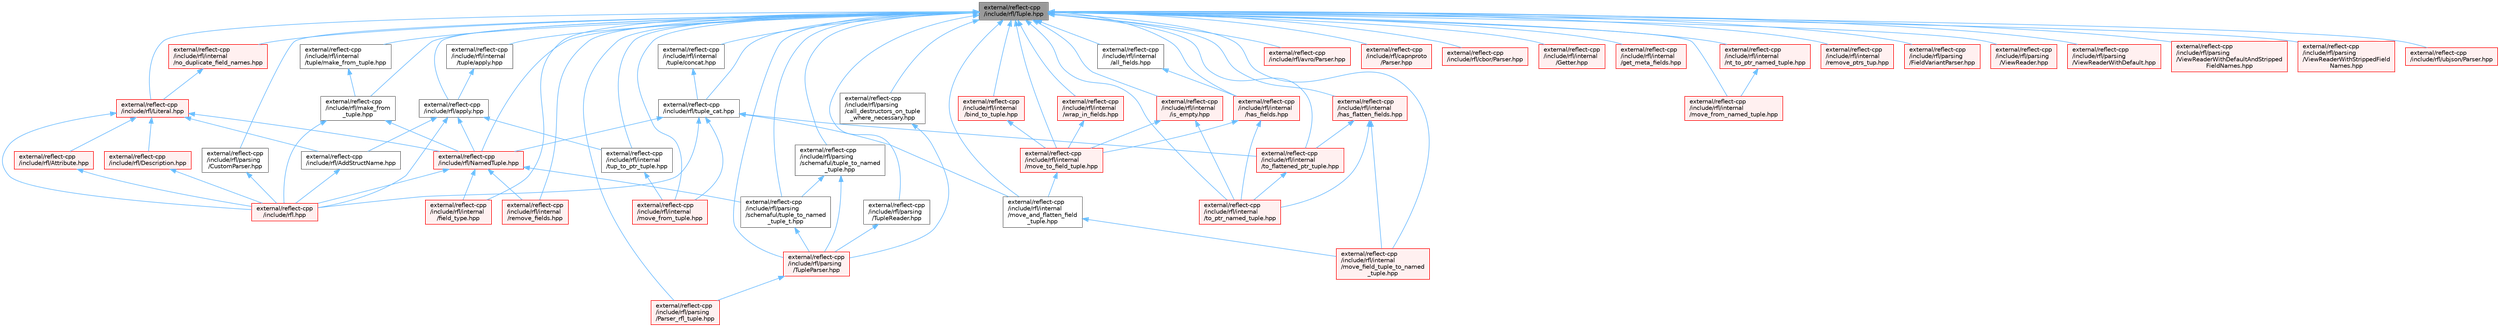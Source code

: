 digraph "external/reflect-cpp/include/rfl/Tuple.hpp"
{
 // LATEX_PDF_SIZE
  bgcolor="transparent";
  edge [fontname=Helvetica,fontsize=10,labelfontname=Helvetica,labelfontsize=10];
  node [fontname=Helvetica,fontsize=10,shape=box,height=0.2,width=0.4];
  Node1 [id="Node000001",label="external/reflect-cpp\l/include/rfl/Tuple.hpp",height=0.2,width=0.4,color="gray40", fillcolor="grey60", style="filled", fontcolor="black",tooltip=" "];
  Node1 -> Node2 [id="edge1_Node000001_Node000002",dir="back",color="steelblue1",style="solid",tooltip=" "];
  Node2 [id="Node000002",label="external/reflect-cpp\l/include/rfl/Literal.hpp",height=0.2,width=0.4,color="red", fillcolor="#FFF0F0", style="filled",URL="$_literal_8hpp.html",tooltip=" "];
  Node2 -> Node3 [id="edge2_Node000002_Node000003",dir="back",color="steelblue1",style="solid",tooltip=" "];
  Node3 [id="Node000003",label="external/reflect-cpp\l/include/rfl.hpp",height=0.2,width=0.4,color="red", fillcolor="#FFF0F0", style="filled",URL="$rfl_8hpp.html",tooltip=" "];
  Node2 -> Node667 [id="edge3_Node000002_Node000667",dir="back",color="steelblue1",style="solid",tooltip=" "];
  Node667 [id="Node000667",label="external/reflect-cpp\l/include/rfl/AddStructName.hpp",height=0.2,width=0.4,color="grey40", fillcolor="white", style="filled",URL="$_add_struct_name_8hpp.html",tooltip=" "];
  Node667 -> Node3 [id="edge4_Node000667_Node000003",dir="back",color="steelblue1",style="solid",tooltip=" "];
  Node2 -> Node668 [id="edge5_Node000002_Node000668",dir="back",color="steelblue1",style="solid",tooltip=" "];
  Node668 [id="Node000668",label="external/reflect-cpp\l/include/rfl/Attribute.hpp",height=0.2,width=0.4,color="red", fillcolor="#FFF0F0", style="filled",URL="$_attribute_8hpp.html",tooltip=" "];
  Node668 -> Node3 [id="edge6_Node000668_Node000003",dir="back",color="steelblue1",style="solid",tooltip=" "];
  Node2 -> Node727 [id="edge7_Node000002_Node000727",dir="back",color="steelblue1",style="solid",tooltip=" "];
  Node727 [id="Node000727",label="external/reflect-cpp\l/include/rfl/Description.hpp",height=0.2,width=0.4,color="red", fillcolor="#FFF0F0", style="filled",URL="$_description_8hpp.html",tooltip=" "];
  Node727 -> Node3 [id="edge8_Node000727_Node000003",dir="back",color="steelblue1",style="solid",tooltip=" "];
  Node2 -> Node731 [id="edge9_Node000002_Node000731",dir="back",color="steelblue1",style="solid",tooltip=" "];
  Node731 [id="Node000731",label="external/reflect-cpp\l/include/rfl/NamedTuple.hpp",height=0.2,width=0.4,color="red", fillcolor="#FFF0F0", style="filled",URL="$_named_tuple_8hpp.html",tooltip=" "];
  Node731 -> Node3 [id="edge10_Node000731_Node000003",dir="back",color="steelblue1",style="solid",tooltip=" "];
  Node731 -> Node736 [id="edge11_Node000731_Node000736",dir="back",color="steelblue1",style="solid",tooltip=" "];
  Node736 [id="Node000736",label="external/reflect-cpp\l/include/rfl/internal\l/field_type.hpp",height=0.2,width=0.4,color="red", fillcolor="#FFF0F0", style="filled",URL="$internal_2field__type_8hpp.html",tooltip=" "];
  Node731 -> Node733 [id="edge12_Node000731_Node000733",dir="back",color="steelblue1",style="solid",tooltip=" "];
  Node733 [id="Node000733",label="external/reflect-cpp\l/include/rfl/internal\l/remove_fields.hpp",height=0.2,width=0.4,color="red", fillcolor="#FFF0F0", style="filled",URL="$internal_2remove__fields_8hpp.html",tooltip=" "];
  Node731 -> Node797 [id="edge13_Node000731_Node000797",dir="back",color="steelblue1",style="solid",tooltip=" "];
  Node797 [id="Node000797",label="external/reflect-cpp\l/include/rfl/parsing\l/schemaful/tuple_to_named\l_tuple_t.hpp",height=0.2,width=0.4,color="grey40", fillcolor="white", style="filled",URL="$tuple__to__named__tuple__t_8hpp.html",tooltip=" "];
  Node797 -> Node794 [id="edge14_Node000797_Node000794",dir="back",color="steelblue1",style="solid",tooltip=" "];
  Node794 [id="Node000794",label="external/reflect-cpp\l/include/rfl/parsing\l/TupleParser.hpp",height=0.2,width=0.4,color="red", fillcolor="#FFF0F0", style="filled",URL="$_tuple_parser_8hpp.html",tooltip=" "];
  Node794 -> Node795 [id="edge15_Node000794_Node000795",dir="back",color="steelblue1",style="solid",tooltip=" "];
  Node795 [id="Node000795",label="external/reflect-cpp\l/include/rfl/parsing\l/Parser_rfl_tuple.hpp",height=0.2,width=0.4,color="red", fillcolor="#FFF0F0", style="filled",URL="$_parser__rfl__tuple_8hpp.html",tooltip=" "];
  Node1 -> Node731 [id="edge16_Node000001_Node000731",dir="back",color="steelblue1",style="solid",tooltip=" "];
  Node1 -> Node841 [id="edge17_Node000001_Node000841",dir="back",color="steelblue1",style="solid",tooltip=" "];
  Node841 [id="Node000841",label="external/reflect-cpp\l/include/rfl/apply.hpp",height=0.2,width=0.4,color="grey40", fillcolor="white", style="filled",URL="$apply_8hpp.html",tooltip=" "];
  Node841 -> Node3 [id="edge18_Node000841_Node000003",dir="back",color="steelblue1",style="solid",tooltip=" "];
  Node841 -> Node667 [id="edge19_Node000841_Node000667",dir="back",color="steelblue1",style="solid",tooltip=" "];
  Node841 -> Node731 [id="edge20_Node000841_Node000731",dir="back",color="steelblue1",style="solid",tooltip=" "];
  Node841 -> Node792 [id="edge21_Node000841_Node000792",dir="back",color="steelblue1",style="solid",tooltip=" "];
  Node792 [id="Node000792",label="external/reflect-cpp\l/include/rfl/internal\l/tup_to_ptr_tuple.hpp",height=0.2,width=0.4,color="grey40", fillcolor="white", style="filled",URL="$tup__to__ptr__tuple_8hpp.html",tooltip=" "];
  Node792 -> Node751 [id="edge22_Node000792_Node000751",dir="back",color="steelblue1",style="solid",tooltip=" "];
  Node751 [id="Node000751",label="external/reflect-cpp\l/include/rfl/internal\l/move_from_tuple.hpp",height=0.2,width=0.4,color="red", fillcolor="#FFF0F0", style="filled",URL="$move__from__tuple_8hpp.html",tooltip=" "];
  Node1 -> Node673 [id="edge23_Node000001_Node000673",dir="back",color="steelblue1",style="solid",tooltip=" "];
  Node673 [id="Node000673",label="external/reflect-cpp\l/include/rfl/avro/Parser.hpp",height=0.2,width=0.4,color="red", fillcolor="#FFF0F0", style="filled",URL="$avro_2_parser_8hpp.html",tooltip=" "];
  Node1 -> Node679 [id="edge24_Node000001_Node000679",dir="back",color="steelblue1",style="solid",tooltip=" "];
  Node679 [id="Node000679",label="external/reflect-cpp\l/include/rfl/capnproto\l/Parser.hpp",height=0.2,width=0.4,color="red", fillcolor="#FFF0F0", style="filled",URL="$capnproto_2_parser_8hpp.html",tooltip=" "];
  Node1 -> Node681 [id="edge25_Node000001_Node000681",dir="back",color="steelblue1",style="solid",tooltip=" "];
  Node681 [id="Node000681",label="external/reflect-cpp\l/include/rfl/cbor/Parser.hpp",height=0.2,width=0.4,color="red", fillcolor="#FFF0F0", style="filled",URL="$cbor_2_parser_8hpp.html",tooltip=" "];
  Node1 -> Node842 [id="edge26_Node000001_Node000842",dir="back",color="steelblue1",style="solid",tooltip=" "];
  Node842 [id="Node000842",label="external/reflect-cpp\l/include/rfl/internal\l/Getter.hpp",height=0.2,width=0.4,color="red", fillcolor="#FFF0F0", style="filled",URL="$_getter_8hpp.html",tooltip=" "];
  Node1 -> Node801 [id="edge27_Node000001_Node000801",dir="back",color="steelblue1",style="solid",tooltip=" "];
  Node801 [id="Node000801",label="external/reflect-cpp\l/include/rfl/internal\l/all_fields.hpp",height=0.2,width=0.4,color="grey40", fillcolor="white", style="filled",URL="$all__fields_8hpp.html",tooltip=" "];
  Node801 -> Node780 [id="edge28_Node000801_Node000780",dir="back",color="steelblue1",style="solid",tooltip=" "];
  Node780 [id="Node000780",label="external/reflect-cpp\l/include/rfl/internal\l/has_fields.hpp",height=0.2,width=0.4,color="red", fillcolor="#FFF0F0", style="filled",URL="$has__fields_8hpp.html",tooltip=" "];
  Node780 -> Node742 [id="edge29_Node000780_Node000742",dir="back",color="steelblue1",style="solid",tooltip=" "];
  Node742 [id="Node000742",label="external/reflect-cpp\l/include/rfl/internal\l/move_to_field_tuple.hpp",height=0.2,width=0.4,color="red", fillcolor="#FFF0F0", style="filled",URL="$move__to__field__tuple_8hpp.html",tooltip=" "];
  Node742 -> Node770 [id="edge30_Node000742_Node000770",dir="back",color="steelblue1",style="solid",tooltip=" "];
  Node770 [id="Node000770",label="external/reflect-cpp\l/include/rfl/internal\l/move_and_flatten_field\l_tuple.hpp",height=0.2,width=0.4,color="grey40", fillcolor="white", style="filled",URL="$move__and__flatten__field__tuple_8hpp.html",tooltip=" "];
  Node770 -> Node771 [id="edge31_Node000770_Node000771",dir="back",color="steelblue1",style="solid",tooltip=" "];
  Node771 [id="Node000771",label="external/reflect-cpp\l/include/rfl/internal\l/move_field_tuple_to_named\l_tuple.hpp",height=0.2,width=0.4,color="red", fillcolor="#FFF0F0", style="filled",URL="$move__field__tuple__to__named__tuple_8hpp.html",tooltip=" "];
  Node780 -> Node774 [id="edge32_Node000780_Node000774",dir="back",color="steelblue1",style="solid",tooltip=" "];
  Node774 [id="Node000774",label="external/reflect-cpp\l/include/rfl/internal\l/to_ptr_named_tuple.hpp",height=0.2,width=0.4,color="red", fillcolor="#FFF0F0", style="filled",URL="$to__ptr__named__tuple_8hpp.html",tooltip=" "];
  Node1 -> Node741 [id="edge33_Node000001_Node000741",dir="back",color="steelblue1",style="solid",tooltip=" "];
  Node741 [id="Node000741",label="external/reflect-cpp\l/include/rfl/internal\l/bind_to_tuple.hpp",height=0.2,width=0.4,color="red", fillcolor="#FFF0F0", style="filled",URL="$bind__to__tuple_8hpp.html",tooltip=" "];
  Node741 -> Node742 [id="edge34_Node000741_Node000742",dir="back",color="steelblue1",style="solid",tooltip=" "];
  Node1 -> Node736 [id="edge35_Node000001_Node000736",dir="back",color="steelblue1",style="solid",tooltip=" "];
  Node1 -> Node840 [id="edge36_Node000001_Node000840",dir="back",color="steelblue1",style="solid",tooltip=" "];
  Node840 [id="Node000840",label="external/reflect-cpp\l/include/rfl/internal\l/get_meta_fields.hpp",height=0.2,width=0.4,color="red", fillcolor="#FFF0F0", style="filled",URL="$get__meta__fields_8hpp.html",tooltip=" "];
  Node1 -> Node780 [id="edge37_Node000001_Node000780",dir="back",color="steelblue1",style="solid",tooltip=" "];
  Node1 -> Node850 [id="edge38_Node000001_Node000850",dir="back",color="steelblue1",style="solid",tooltip=" "];
  Node850 [id="Node000850",label="external/reflect-cpp\l/include/rfl/internal\l/has_flatten_fields.hpp",height=0.2,width=0.4,color="red", fillcolor="#FFF0F0", style="filled",URL="$has__flatten__fields_8hpp.html",tooltip=" "];
  Node850 -> Node771 [id="edge39_Node000850_Node000771",dir="back",color="steelblue1",style="solid",tooltip=" "];
  Node850 -> Node781 [id="edge40_Node000850_Node000781",dir="back",color="steelblue1",style="solid",tooltip=" "];
  Node781 [id="Node000781",label="external/reflect-cpp\l/include/rfl/internal\l/to_flattened_ptr_tuple.hpp",height=0.2,width=0.4,color="red", fillcolor="#FFF0F0", style="filled",URL="$to__flattened__ptr__tuple_8hpp.html",tooltip=" "];
  Node781 -> Node774 [id="edge41_Node000781_Node000774",dir="back",color="steelblue1",style="solid",tooltip=" "];
  Node850 -> Node774 [id="edge42_Node000850_Node000774",dir="back",color="steelblue1",style="solid",tooltip=" "];
  Node1 -> Node784 [id="edge43_Node000001_Node000784",dir="back",color="steelblue1",style="solid",tooltip=" "];
  Node784 [id="Node000784",label="external/reflect-cpp\l/include/rfl/internal\l/is_empty.hpp",height=0.2,width=0.4,color="red", fillcolor="#FFF0F0", style="filled",URL="$internal_2is__empty_8hpp.html",tooltip=" "];
  Node784 -> Node742 [id="edge44_Node000784_Node000742",dir="back",color="steelblue1",style="solid",tooltip=" "];
  Node784 -> Node774 [id="edge45_Node000784_Node000774",dir="back",color="steelblue1",style="solid",tooltip=" "];
  Node1 -> Node770 [id="edge46_Node000001_Node000770",dir="back",color="steelblue1",style="solid",tooltip=" "];
  Node1 -> Node771 [id="edge47_Node000001_Node000771",dir="back",color="steelblue1",style="solid",tooltip=" "];
  Node1 -> Node768 [id="edge48_Node000001_Node000768",dir="back",color="steelblue1",style="solid",tooltip=" "];
  Node768 [id="Node000768",label="external/reflect-cpp\l/include/rfl/internal\l/move_from_named_tuple.hpp",height=0.2,width=0.4,color="red", fillcolor="#FFF0F0", style="filled",URL="$move__from__named__tuple_8hpp.html",tooltip=" "];
  Node1 -> Node751 [id="edge49_Node000001_Node000751",dir="back",color="steelblue1",style="solid",tooltip=" "];
  Node1 -> Node742 [id="edge50_Node000001_Node000742",dir="back",color="steelblue1",style="solid",tooltip=" "];
  Node1 -> Node851 [id="edge51_Node000001_Node000851",dir="back",color="steelblue1",style="solid",tooltip=" "];
  Node851 [id="Node000851",label="external/reflect-cpp\l/include/rfl/internal\l/no_duplicate_field_names.hpp",height=0.2,width=0.4,color="red", fillcolor="#FFF0F0", style="filled",URL="$no__duplicate__field__names_8hpp.html",tooltip=" "];
  Node851 -> Node2 [id="edge52_Node000851_Node000002",dir="back",color="steelblue1",style="solid",tooltip=" "];
  Node1 -> Node791 [id="edge53_Node000001_Node000791",dir="back",color="steelblue1",style="solid",tooltip=" "];
  Node791 [id="Node000791",label="external/reflect-cpp\l/include/rfl/internal\l/nt_to_ptr_named_tuple.hpp",height=0.2,width=0.4,color="red", fillcolor="#FFF0F0", style="filled",URL="$nt__to__ptr__named__tuple_8hpp.html",tooltip=" "];
  Node791 -> Node768 [id="edge54_Node000791_Node000768",dir="back",color="steelblue1",style="solid",tooltip=" "];
  Node1 -> Node733 [id="edge55_Node000001_Node000733",dir="back",color="steelblue1",style="solid",tooltip=" "];
  Node1 -> Node749 [id="edge56_Node000001_Node000749",dir="back",color="steelblue1",style="solid",tooltip=" "];
  Node749 [id="Node000749",label="external/reflect-cpp\l/include/rfl/internal\l/remove_ptrs_tup.hpp",height=0.2,width=0.4,color="red", fillcolor="#FFF0F0", style="filled",URL="$remove__ptrs__tup_8hpp.html",tooltip=" "];
  Node1 -> Node781 [id="edge57_Node000001_Node000781",dir="back",color="steelblue1",style="solid",tooltip=" "];
  Node1 -> Node774 [id="edge58_Node000001_Node000774",dir="back",color="steelblue1",style="solid",tooltip=" "];
  Node1 -> Node792 [id="edge59_Node000001_Node000792",dir="back",color="steelblue1",style="solid",tooltip=" "];
  Node1 -> Node852 [id="edge60_Node000001_Node000852",dir="back",color="steelblue1",style="solid",tooltip=" "];
  Node852 [id="Node000852",label="external/reflect-cpp\l/include/rfl/internal\l/tuple/apply.hpp",height=0.2,width=0.4,color="grey40", fillcolor="white", style="filled",URL="$internal_2tuple_2apply_8hpp.html",tooltip=" "];
  Node852 -> Node841 [id="edge61_Node000852_Node000841",dir="back",color="steelblue1",style="solid",tooltip=" "];
  Node1 -> Node853 [id="edge62_Node000001_Node000853",dir="back",color="steelblue1",style="solid",tooltip=" "];
  Node853 [id="Node000853",label="external/reflect-cpp\l/include/rfl/internal\l/tuple/concat.hpp",height=0.2,width=0.4,color="grey40", fillcolor="white", style="filled",URL="$concat_8hpp.html",tooltip=" "];
  Node853 -> Node854 [id="edge63_Node000853_Node000854",dir="back",color="steelblue1",style="solid",tooltip=" "];
  Node854 [id="Node000854",label="external/reflect-cpp\l/include/rfl/tuple_cat.hpp",height=0.2,width=0.4,color="grey40", fillcolor="white", style="filled",URL="$tuple__cat_8hpp.html",tooltip=" "];
  Node854 -> Node3 [id="edge64_Node000854_Node000003",dir="back",color="steelblue1",style="solid",tooltip=" "];
  Node854 -> Node731 [id="edge65_Node000854_Node000731",dir="back",color="steelblue1",style="solid",tooltip=" "];
  Node854 -> Node770 [id="edge66_Node000854_Node000770",dir="back",color="steelblue1",style="solid",tooltip=" "];
  Node854 -> Node751 [id="edge67_Node000854_Node000751",dir="back",color="steelblue1",style="solid",tooltip=" "];
  Node854 -> Node781 [id="edge68_Node000854_Node000781",dir="back",color="steelblue1",style="solid",tooltip=" "];
  Node1 -> Node855 [id="edge69_Node000001_Node000855",dir="back",color="steelblue1",style="solid",tooltip=" "];
  Node855 [id="Node000855",label="external/reflect-cpp\l/include/rfl/internal\l/tuple/make_from_tuple.hpp",height=0.2,width=0.4,color="grey40", fillcolor="white", style="filled",URL="$internal_2tuple_2make__from__tuple_8hpp.html",tooltip=" "];
  Node855 -> Node856 [id="edge70_Node000855_Node000856",dir="back",color="steelblue1",style="solid",tooltip=" "];
  Node856 [id="Node000856",label="external/reflect-cpp\l/include/rfl/make_from\l_tuple.hpp",height=0.2,width=0.4,color="grey40", fillcolor="white", style="filled",URL="$make__from__tuple_8hpp.html",tooltip=" "];
  Node856 -> Node3 [id="edge71_Node000856_Node000003",dir="back",color="steelblue1",style="solid",tooltip=" "];
  Node856 -> Node731 [id="edge72_Node000856_Node000731",dir="back",color="steelblue1",style="solid",tooltip=" "];
  Node1 -> Node783 [id="edge73_Node000001_Node000783",dir="back",color="steelblue1",style="solid",tooltip=" "];
  Node783 [id="Node000783",label="external/reflect-cpp\l/include/rfl/internal\l/wrap_in_fields.hpp",height=0.2,width=0.4,color="red", fillcolor="#FFF0F0", style="filled",URL="$wrap__in__fields_8hpp.html",tooltip=" "];
  Node783 -> Node742 [id="edge74_Node000783_Node000742",dir="back",color="steelblue1",style="solid",tooltip=" "];
  Node1 -> Node856 [id="edge75_Node000001_Node000856",dir="back",color="steelblue1",style="solid",tooltip=" "];
  Node1 -> Node710 [id="edge76_Node000001_Node000710",dir="back",color="steelblue1",style="solid",tooltip=" "];
  Node710 [id="Node000710",label="external/reflect-cpp\l/include/rfl/parsing\l/CustomParser.hpp",height=0.2,width=0.4,color="grey40", fillcolor="white", style="filled",URL="$_custom_parser_8hpp.html",tooltip=" "];
  Node710 -> Node3 [id="edge77_Node000710_Node000003",dir="back",color="steelblue1",style="solid",tooltip=" "];
  Node1 -> Node763 [id="edge78_Node000001_Node000763",dir="back",color="steelblue1",style="solid",tooltip=" "];
  Node763 [id="Node000763",label="external/reflect-cpp\l/include/rfl/parsing\l/FieldVariantParser.hpp",height=0.2,width=0.4,color="red", fillcolor="#FFF0F0", style="filled",URL="$_field_variant_parser_8hpp.html",tooltip=" "];
  Node1 -> Node795 [id="edge79_Node000001_Node000795",dir="back",color="steelblue1",style="solid",tooltip=" "];
  Node1 -> Node794 [id="edge80_Node000001_Node000794",dir="back",color="steelblue1",style="solid",tooltip=" "];
  Node1 -> Node857 [id="edge81_Node000001_Node000857",dir="back",color="steelblue1",style="solid",tooltip=" "];
  Node857 [id="Node000857",label="external/reflect-cpp\l/include/rfl/parsing\l/TupleReader.hpp",height=0.2,width=0.4,color="grey40", fillcolor="white", style="filled",URL="$_tuple_reader_8hpp.html",tooltip=" "];
  Node857 -> Node794 [id="edge82_Node000857_Node000794",dir="back",color="steelblue1",style="solid",tooltip=" "];
  Node1 -> Node858 [id="edge83_Node000001_Node000858",dir="back",color="steelblue1",style="solid",tooltip=" "];
  Node858 [id="Node000858",label="external/reflect-cpp\l/include/rfl/parsing\l/ViewReader.hpp",height=0.2,width=0.4,color="red", fillcolor="#FFF0F0", style="filled",URL="$_view_reader_8hpp.html",tooltip=" "];
  Node1 -> Node861 [id="edge84_Node000001_Node000861",dir="back",color="steelblue1",style="solid",tooltip=" "];
  Node861 [id="Node000861",label="external/reflect-cpp\l/include/rfl/parsing\l/ViewReaderWithDefault.hpp",height=0.2,width=0.4,color="red", fillcolor="#FFF0F0", style="filled",URL="$_view_reader_with_default_8hpp.html",tooltip=" "];
  Node1 -> Node862 [id="edge85_Node000001_Node000862",dir="back",color="steelblue1",style="solid",tooltip=" "];
  Node862 [id="Node000862",label="external/reflect-cpp\l/include/rfl/parsing\l/ViewReaderWithDefaultAndStripped\lFieldNames.hpp",height=0.2,width=0.4,color="red", fillcolor="#FFF0F0", style="filled",URL="$_view_reader_with_default_and_stripped_field_names_8hpp.html",tooltip=" "];
  Node1 -> Node863 [id="edge86_Node000001_Node000863",dir="back",color="steelblue1",style="solid",tooltip=" "];
  Node863 [id="Node000863",label="external/reflect-cpp\l/include/rfl/parsing\l/ViewReaderWithStrippedField\lNames.hpp",height=0.2,width=0.4,color="red", fillcolor="#FFF0F0", style="filled",URL="$_view_reader_with_stripped_field_names_8hpp.html",tooltip=" "];
  Node1 -> Node849 [id="edge87_Node000001_Node000849",dir="back",color="steelblue1",style="solid",tooltip=" "];
  Node849 [id="Node000849",label="external/reflect-cpp\l/include/rfl/parsing\l/call_destructors_on_tuple\l_where_necessary.hpp",height=0.2,width=0.4,color="grey40", fillcolor="white", style="filled",URL="$call__destructors__on__tuple__where__necessary_8hpp.html",tooltip=" "];
  Node849 -> Node794 [id="edge88_Node000849_Node000794",dir="back",color="steelblue1",style="solid",tooltip=" "];
  Node1 -> Node793 [id="edge89_Node000001_Node000793",dir="back",color="steelblue1",style="solid",tooltip=" "];
  Node793 [id="Node000793",label="external/reflect-cpp\l/include/rfl/parsing\l/schemaful/tuple_to_named\l_tuple.hpp",height=0.2,width=0.4,color="grey40", fillcolor="white", style="filled",URL="$tuple__to__named__tuple_8hpp.html",tooltip=" "];
  Node793 -> Node794 [id="edge90_Node000793_Node000794",dir="back",color="steelblue1",style="solid",tooltip=" "];
  Node793 -> Node797 [id="edge91_Node000793_Node000797",dir="back",color="steelblue1",style="solid",tooltip=" "];
  Node1 -> Node797 [id="edge92_Node000001_Node000797",dir="back",color="steelblue1",style="solid",tooltip=" "];
  Node1 -> Node854 [id="edge93_Node000001_Node000854",dir="back",color="steelblue1",style="solid",tooltip=" "];
  Node1 -> Node712 [id="edge94_Node000001_Node000712",dir="back",color="steelblue1",style="solid",tooltip=" "];
  Node712 [id="Node000712",label="external/reflect-cpp\l/include/rfl/ubjson/Parser.hpp",height=0.2,width=0.4,color="red", fillcolor="#FFF0F0", style="filled",URL="$ubjson_2_parser_8hpp.html",tooltip=" "];
}
